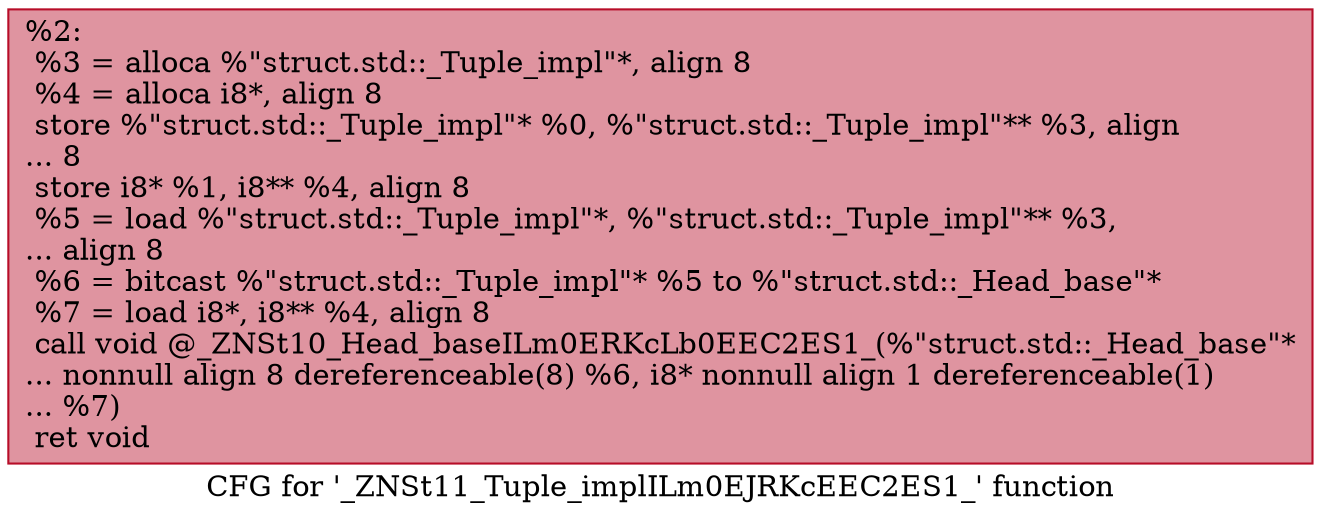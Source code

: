 digraph "CFG for '_ZNSt11_Tuple_implILm0EJRKcEEC2ES1_' function" {
	label="CFG for '_ZNSt11_Tuple_implILm0EJRKcEEC2ES1_' function";

	Node0x557bfd537ef0 [shape=record,color="#b70d28ff", style=filled, fillcolor="#b70d2870",label="{%2:\l  %3 = alloca %\"struct.std::_Tuple_impl\"*, align 8\l  %4 = alloca i8*, align 8\l  store %\"struct.std::_Tuple_impl\"* %0, %\"struct.std::_Tuple_impl\"** %3, align\l... 8\l  store i8* %1, i8** %4, align 8\l  %5 = load %\"struct.std::_Tuple_impl\"*, %\"struct.std::_Tuple_impl\"** %3,\l... align 8\l  %6 = bitcast %\"struct.std::_Tuple_impl\"* %5 to %\"struct.std::_Head_base\"*\l  %7 = load i8*, i8** %4, align 8\l  call void @_ZNSt10_Head_baseILm0ERKcLb0EEC2ES1_(%\"struct.std::_Head_base\"*\l... nonnull align 8 dereferenceable(8) %6, i8* nonnull align 1 dereferenceable(1)\l... %7)\l  ret void\l}"];
}
